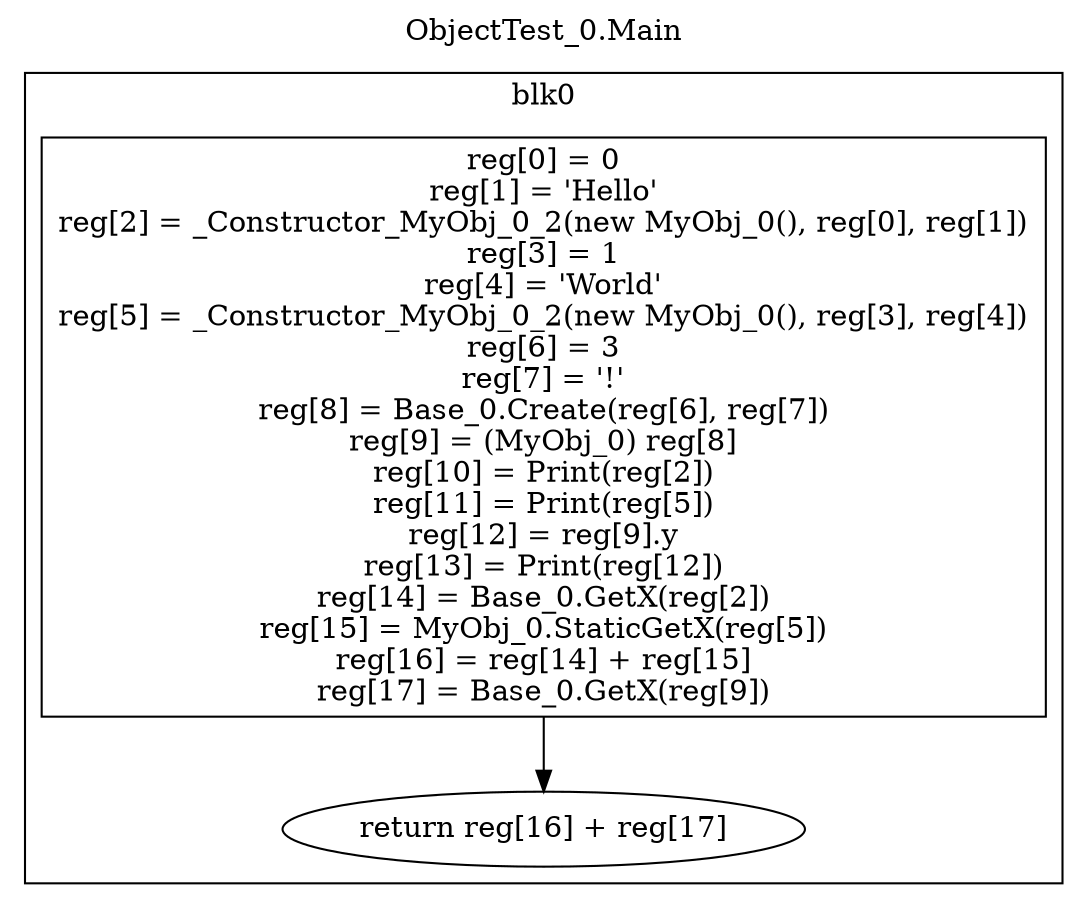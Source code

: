 digraph {
  rankdir=TB;
  b0_l0 -> b0_ret
  b0_l0 [label="reg[0] = 0\nreg[1] = 'Hello'\nreg[2] = _Constructor_MyObj_0_2(new MyObj_0(), reg[0], reg[1])\nreg[3] = 1\nreg[4] = 'World'\nreg[5] = _Constructor_MyObj_0_2(new MyObj_0(), reg[3], reg[4])\nreg[6] = 3\nreg[7] = '!'\nreg[8] = Base_0.Create(reg[6], reg[7])\nreg[9] = (MyObj_0) reg[8]\nreg[10] = Print(reg[2])\nreg[11] = Print(reg[5])\nreg[12] = reg[9].y\nreg[13] = Print(reg[12])\nreg[14] = Base_0.GetX(reg[2])\nreg[15] = MyObj_0.StaticGetX(reg[5])\nreg[16] = reg[14] + reg[15]\nreg[17] = Base_0.GetX(reg[9])\n", shape=box]
  b0_ret [label="return reg[16] + reg[17]"]
  subgraph cluster_b0 {
    label = "blk0";
    b0_l0;
    b0_ret;
  }
  labelloc="t"
  label="ObjectTest_0.Main"
}